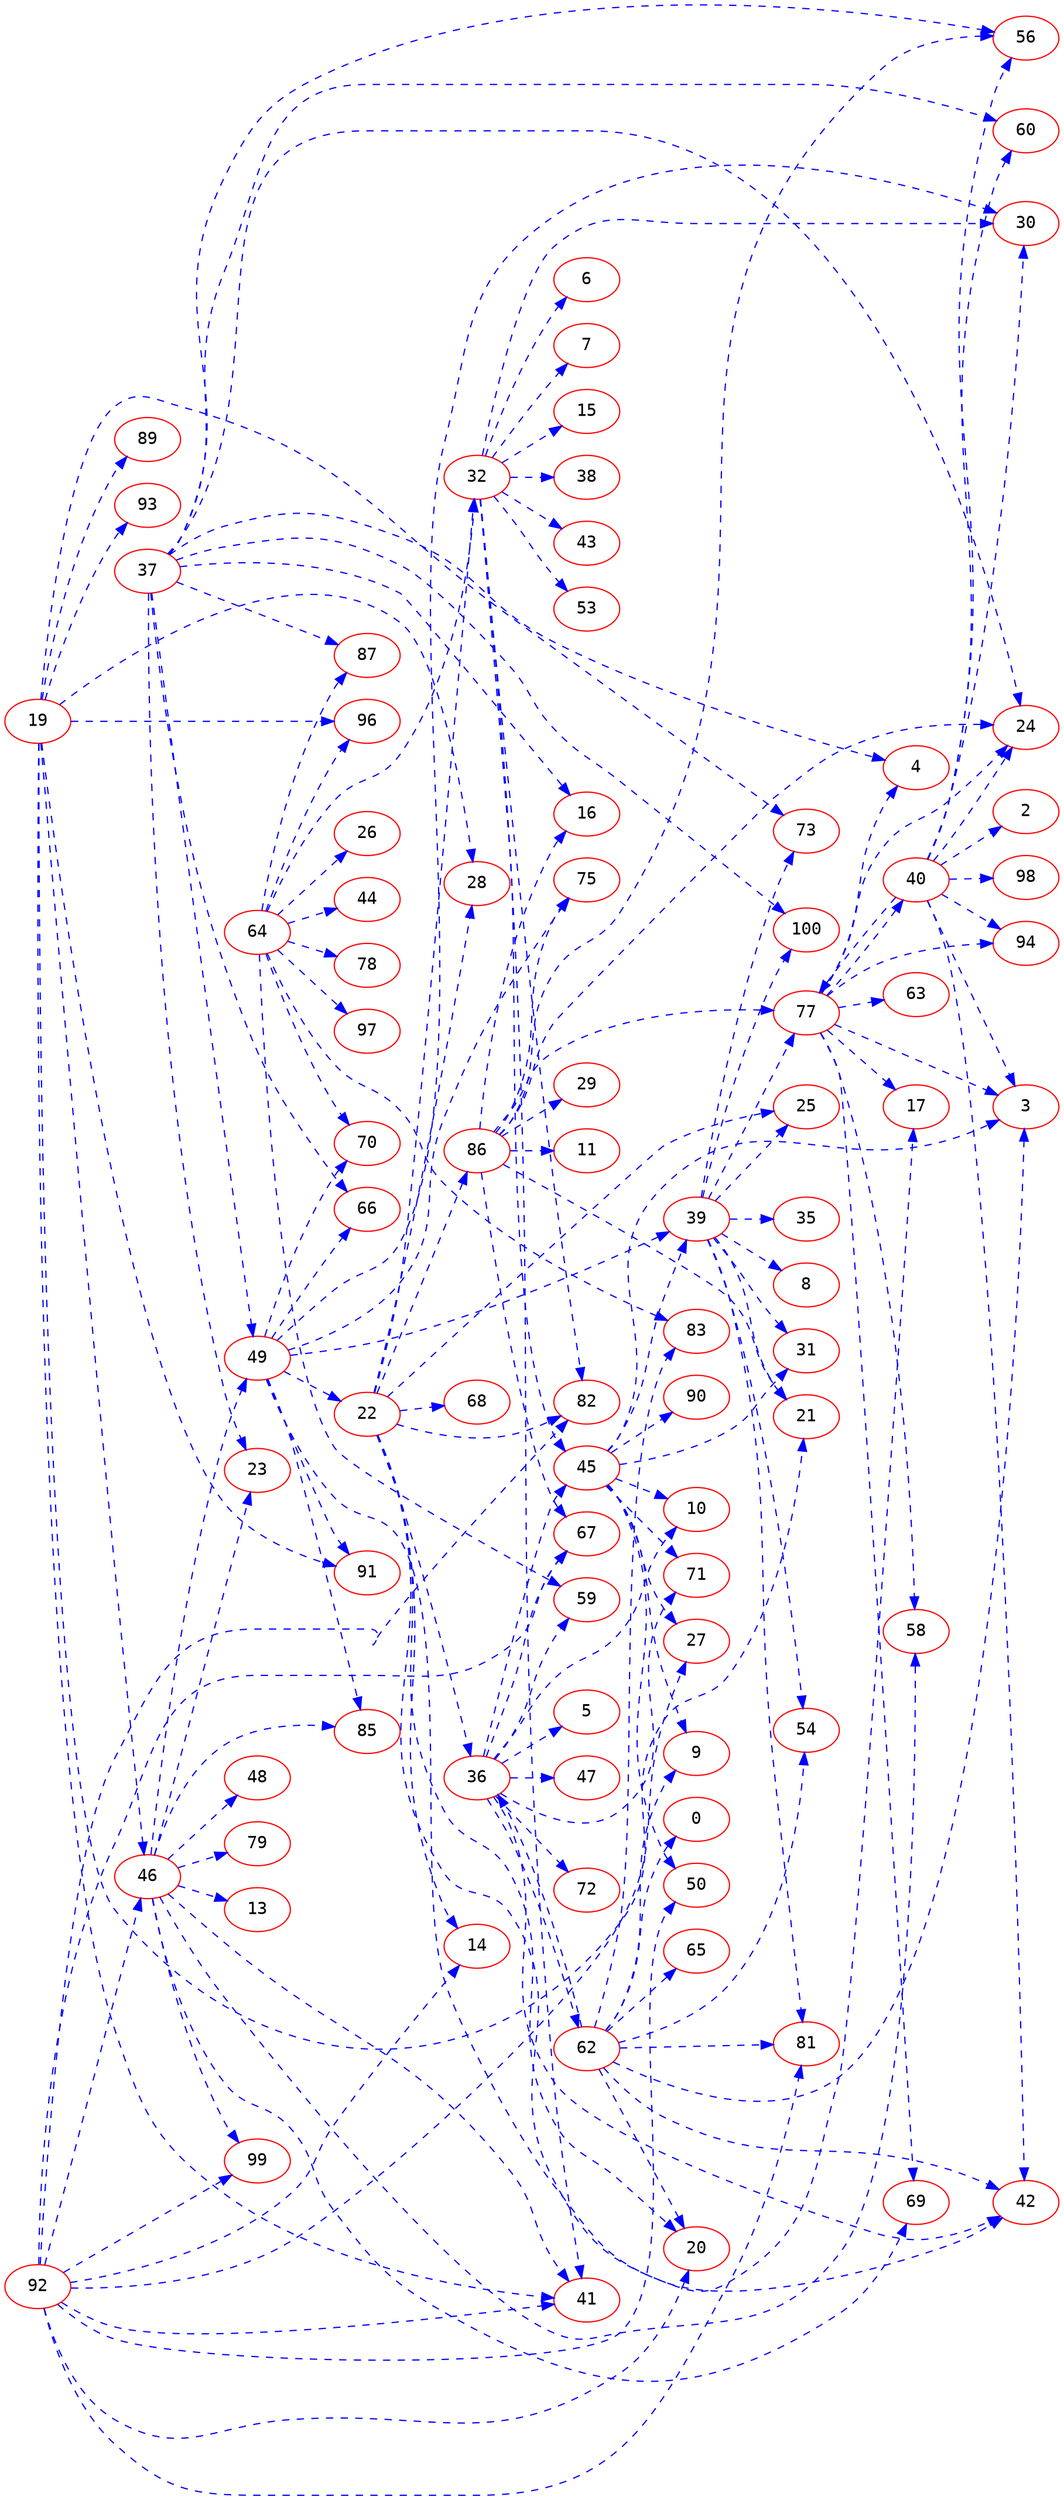 digraph dumpedGraph {
		node[color=Red,fontname=Courier]
		edge[color=Blue,style=dashed]
		rankdir=LR; //Rank Direction Left to Right
		/*Total Nodes : 16 */
"19"->{"21" "28" "41" "46" "73" "89" "91" "93" "96"}
"22"->{"14" "20" "25" "28" "32" "36" "42" "68" "82" "86"}
"32"->{"6" "7" "15" "30" "38" "41" "43" "45" "53" "82"}
"36"->{"5" "10" "42" "45" "47" "59" "62" "67" "71" "72"}
"37"->{"4" "16" "23" "24" "49" "56" "60" "66" "87" "100"}
"39"->{"8" "21" "25" "31" "35" "54" "73" "77" "81" "100"}
"40"->{"2" "3" "24" "30" "42" "56" "60" "77" "94" "98"}
"45"->{"3" "9" "10" "27" "31" "39" "50" "71" "90"}
"46"->{"13" "23" "41" "48" "49" "58" "69" "79" "85" "99"}
"49"->{"17" "22" "30" "39" "66" "70" "75" "85" "91"}
"62"->{"0" "3" "9" "20" "36" "42" "54" "65" "81" "83"}
"64"->{"26" "32" "44" "59" "70" "78" "83" "87" "96" "97"}
"77"->{"3" "4" "17" "24" "40" "58" "63" "69" "94"}
"86"->{"11" "16" "21" "24" "29" "56" "67" "75" "77"}
"92"->{"14" "20" "27" "41" "46" "50" "67" "81" "82" "99"}
"100"->{}
}